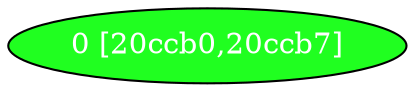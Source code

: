 diGraph libnss3{
	libnss3_0  [style=filled fillcolor="#20FF20" fontcolor="#ffffff" shape=oval label="0 [20ccb0,20ccb7]"]


}
